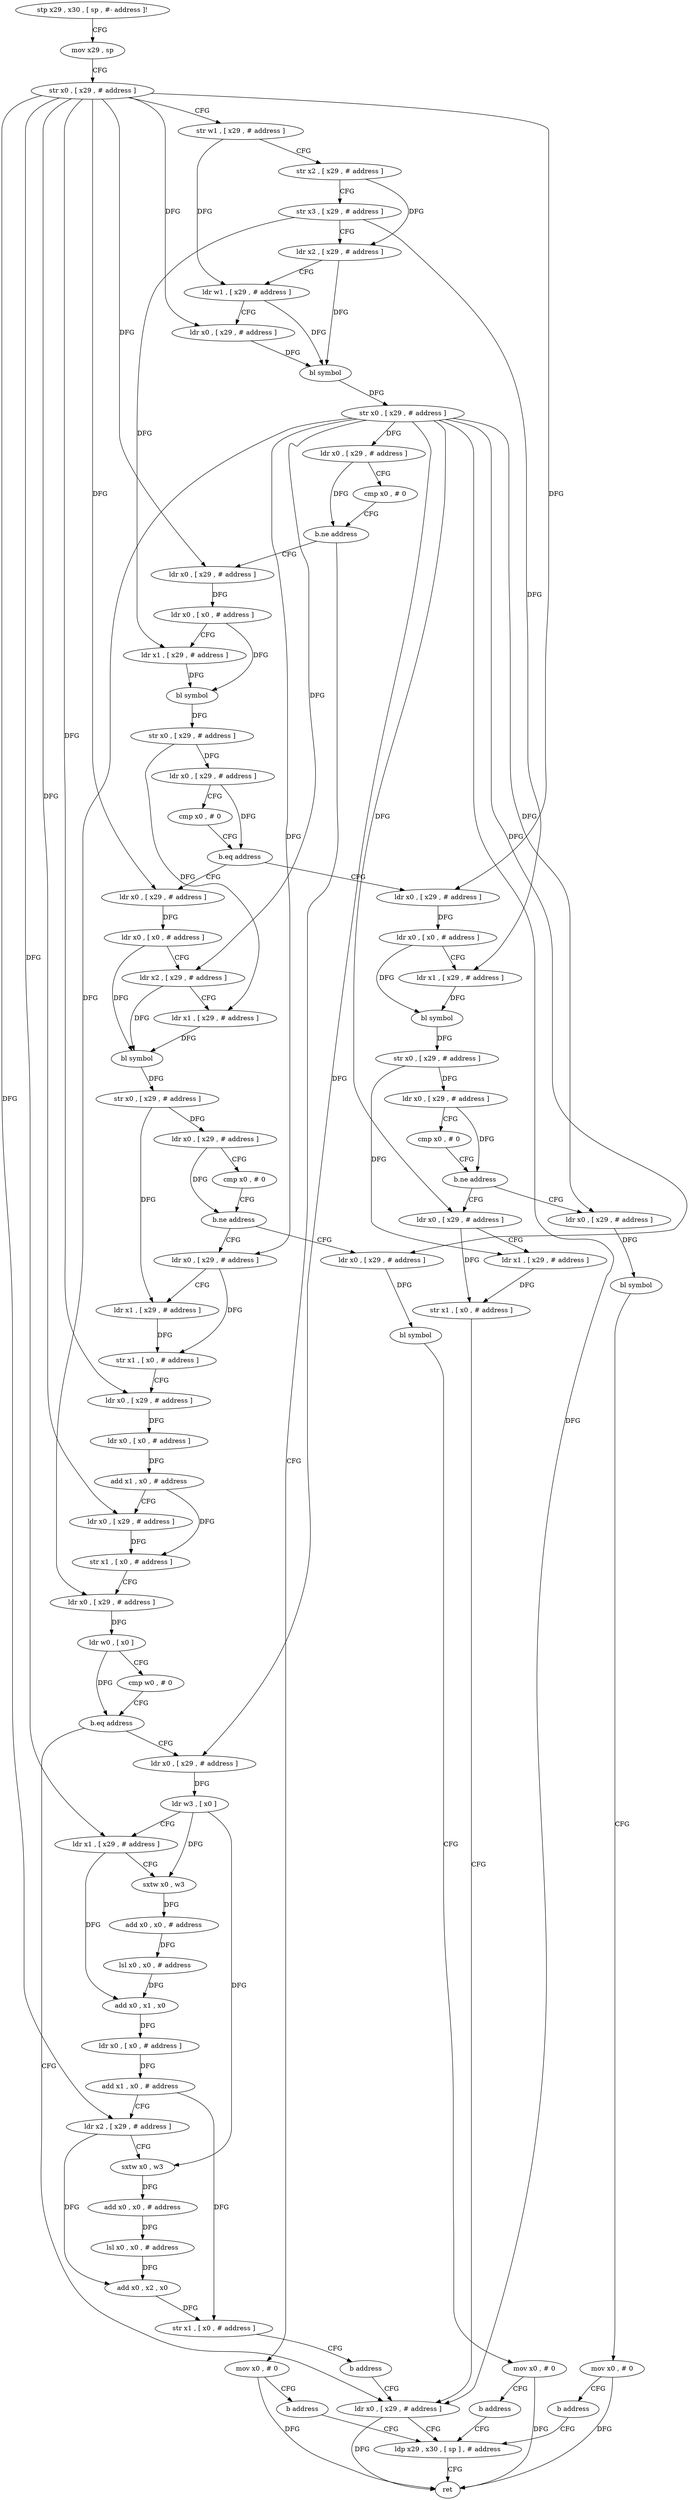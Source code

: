 digraph "func" {
"82604" [label = "stp x29 , x30 , [ sp , #- address ]!" ]
"82608" [label = "mov x29 , sp" ]
"82612" [label = "str x0 , [ x29 , # address ]" ]
"82616" [label = "str w1 , [ x29 , # address ]" ]
"82620" [label = "str x2 , [ x29 , # address ]" ]
"82624" [label = "str x3 , [ x29 , # address ]" ]
"82628" [label = "ldr x2 , [ x29 , # address ]" ]
"82632" [label = "ldr w1 , [ x29 , # address ]" ]
"82636" [label = "ldr x0 , [ x29 , # address ]" ]
"82640" [label = "bl symbol" ]
"82644" [label = "str x0 , [ x29 , # address ]" ]
"82648" [label = "ldr x0 , [ x29 , # address ]" ]
"82652" [label = "cmp x0 , # 0" ]
"82656" [label = "b.ne address" ]
"82668" [label = "ldr x0 , [ x29 , # address ]" ]
"82660" [label = "mov x0 , # 0" ]
"82672" [label = "ldr x0 , [ x0 , # address ]" ]
"82676" [label = "ldr x1 , [ x29 , # address ]" ]
"82680" [label = "bl symbol" ]
"82684" [label = "str x0 , [ x29 , # address ]" ]
"82688" [label = "ldr x0 , [ x29 , # address ]" ]
"82692" [label = "cmp x0 , # 0" ]
"82696" [label = "b.eq address" ]
"82864" [label = "ldr x0 , [ x29 , # address ]" ]
"82700" [label = "ldr x0 , [ x29 , # address ]" ]
"82664" [label = "b address" ]
"82928" [label = "ldp x29 , x30 , [ sp ] , # address" ]
"82868" [label = "ldr x0 , [ x0 , # address ]" ]
"82872" [label = "ldr x1 , [ x29 , # address ]" ]
"82876" [label = "bl symbol" ]
"82880" [label = "str x0 , [ x29 , # address ]" ]
"82884" [label = "ldr x0 , [ x29 , # address ]" ]
"82888" [label = "cmp x0 , # 0" ]
"82892" [label = "b.ne address" ]
"82912" [label = "ldr x0 , [ x29 , # address ]" ]
"82896" [label = "ldr x0 , [ x29 , # address ]" ]
"82704" [label = "ldr x0 , [ x0 , # address ]" ]
"82708" [label = "ldr x2 , [ x29 , # address ]" ]
"82712" [label = "ldr x1 , [ x29 , # address ]" ]
"82716" [label = "bl symbol" ]
"82720" [label = "str x0 , [ x29 , # address ]" ]
"82724" [label = "ldr x0 , [ x29 , # address ]" ]
"82728" [label = "cmp x0 , # 0" ]
"82732" [label = "b.ne address" ]
"82752" [label = "ldr x0 , [ x29 , # address ]" ]
"82736" [label = "ldr x0 , [ x29 , # address ]" ]
"82932" [label = "ret" ]
"82916" [label = "ldr x1 , [ x29 , # address ]" ]
"82920" [label = "str x1 , [ x0 , # address ]" ]
"82924" [label = "ldr x0 , [ x29 , # address ]" ]
"82900" [label = "bl symbol" ]
"82904" [label = "mov x0 , # 0" ]
"82908" [label = "b address" ]
"82756" [label = "ldr x1 , [ x29 , # address ]" ]
"82760" [label = "str x1 , [ x0 , # address ]" ]
"82764" [label = "ldr x0 , [ x29 , # address ]" ]
"82768" [label = "ldr x0 , [ x0 , # address ]" ]
"82772" [label = "add x1 , x0 , # address" ]
"82776" [label = "ldr x0 , [ x29 , # address ]" ]
"82780" [label = "str x1 , [ x0 , # address ]" ]
"82784" [label = "ldr x0 , [ x29 , # address ]" ]
"82788" [label = "ldr w0 , [ x0 ]" ]
"82792" [label = "cmp w0 , # 0" ]
"82796" [label = "b.eq address" ]
"82800" [label = "ldr x0 , [ x29 , # address ]" ]
"82740" [label = "bl symbol" ]
"82744" [label = "mov x0 , # 0" ]
"82748" [label = "b address" ]
"82804" [label = "ldr w3 , [ x0 ]" ]
"82808" [label = "ldr x1 , [ x29 , # address ]" ]
"82812" [label = "sxtw x0 , w3" ]
"82816" [label = "add x0 , x0 , # address" ]
"82820" [label = "lsl x0 , x0 , # address" ]
"82824" [label = "add x0 , x1 , x0" ]
"82828" [label = "ldr x0 , [ x0 , # address ]" ]
"82832" [label = "add x1 , x0 , # address" ]
"82836" [label = "ldr x2 , [ x29 , # address ]" ]
"82840" [label = "sxtw x0 , w3" ]
"82844" [label = "add x0 , x0 , # address" ]
"82848" [label = "lsl x0 , x0 , # address" ]
"82852" [label = "add x0 , x2 , x0" ]
"82856" [label = "str x1 , [ x0 , # address ]" ]
"82860" [label = "b address" ]
"82604" -> "82608" [ label = "CFG" ]
"82608" -> "82612" [ label = "CFG" ]
"82612" -> "82616" [ label = "CFG" ]
"82612" -> "82636" [ label = "DFG" ]
"82612" -> "82668" [ label = "DFG" ]
"82612" -> "82864" [ label = "DFG" ]
"82612" -> "82700" [ label = "DFG" ]
"82612" -> "82764" [ label = "DFG" ]
"82612" -> "82776" [ label = "DFG" ]
"82612" -> "82808" [ label = "DFG" ]
"82612" -> "82836" [ label = "DFG" ]
"82616" -> "82620" [ label = "CFG" ]
"82616" -> "82632" [ label = "DFG" ]
"82620" -> "82624" [ label = "CFG" ]
"82620" -> "82628" [ label = "DFG" ]
"82624" -> "82628" [ label = "CFG" ]
"82624" -> "82676" [ label = "DFG" ]
"82624" -> "82872" [ label = "DFG" ]
"82628" -> "82632" [ label = "CFG" ]
"82628" -> "82640" [ label = "DFG" ]
"82632" -> "82636" [ label = "CFG" ]
"82632" -> "82640" [ label = "DFG" ]
"82636" -> "82640" [ label = "DFG" ]
"82640" -> "82644" [ label = "DFG" ]
"82644" -> "82648" [ label = "DFG" ]
"82644" -> "82708" [ label = "DFG" ]
"82644" -> "82912" [ label = "DFG" ]
"82644" -> "82896" [ label = "DFG" ]
"82644" -> "82752" [ label = "DFG" ]
"82644" -> "82784" [ label = "DFG" ]
"82644" -> "82736" [ label = "DFG" ]
"82644" -> "82924" [ label = "DFG" ]
"82644" -> "82800" [ label = "DFG" ]
"82648" -> "82652" [ label = "CFG" ]
"82648" -> "82656" [ label = "DFG" ]
"82652" -> "82656" [ label = "CFG" ]
"82656" -> "82668" [ label = "CFG" ]
"82656" -> "82660" [ label = "CFG" ]
"82668" -> "82672" [ label = "DFG" ]
"82660" -> "82664" [ label = "CFG" ]
"82660" -> "82932" [ label = "DFG" ]
"82672" -> "82676" [ label = "CFG" ]
"82672" -> "82680" [ label = "DFG" ]
"82676" -> "82680" [ label = "DFG" ]
"82680" -> "82684" [ label = "DFG" ]
"82684" -> "82688" [ label = "DFG" ]
"82684" -> "82712" [ label = "DFG" ]
"82688" -> "82692" [ label = "CFG" ]
"82688" -> "82696" [ label = "DFG" ]
"82692" -> "82696" [ label = "CFG" ]
"82696" -> "82864" [ label = "CFG" ]
"82696" -> "82700" [ label = "CFG" ]
"82864" -> "82868" [ label = "DFG" ]
"82700" -> "82704" [ label = "DFG" ]
"82664" -> "82928" [ label = "CFG" ]
"82928" -> "82932" [ label = "CFG" ]
"82868" -> "82872" [ label = "CFG" ]
"82868" -> "82876" [ label = "DFG" ]
"82872" -> "82876" [ label = "DFG" ]
"82876" -> "82880" [ label = "DFG" ]
"82880" -> "82884" [ label = "DFG" ]
"82880" -> "82916" [ label = "DFG" ]
"82884" -> "82888" [ label = "CFG" ]
"82884" -> "82892" [ label = "DFG" ]
"82888" -> "82892" [ label = "CFG" ]
"82892" -> "82912" [ label = "CFG" ]
"82892" -> "82896" [ label = "CFG" ]
"82912" -> "82916" [ label = "CFG" ]
"82912" -> "82920" [ label = "DFG" ]
"82896" -> "82900" [ label = "DFG" ]
"82704" -> "82708" [ label = "CFG" ]
"82704" -> "82716" [ label = "DFG" ]
"82708" -> "82712" [ label = "CFG" ]
"82708" -> "82716" [ label = "DFG" ]
"82712" -> "82716" [ label = "DFG" ]
"82716" -> "82720" [ label = "DFG" ]
"82720" -> "82724" [ label = "DFG" ]
"82720" -> "82756" [ label = "DFG" ]
"82724" -> "82728" [ label = "CFG" ]
"82724" -> "82732" [ label = "DFG" ]
"82728" -> "82732" [ label = "CFG" ]
"82732" -> "82752" [ label = "CFG" ]
"82732" -> "82736" [ label = "CFG" ]
"82752" -> "82756" [ label = "CFG" ]
"82752" -> "82760" [ label = "DFG" ]
"82736" -> "82740" [ label = "DFG" ]
"82916" -> "82920" [ label = "DFG" ]
"82920" -> "82924" [ label = "CFG" ]
"82924" -> "82928" [ label = "CFG" ]
"82924" -> "82932" [ label = "DFG" ]
"82900" -> "82904" [ label = "CFG" ]
"82904" -> "82908" [ label = "CFG" ]
"82904" -> "82932" [ label = "DFG" ]
"82908" -> "82928" [ label = "CFG" ]
"82756" -> "82760" [ label = "DFG" ]
"82760" -> "82764" [ label = "CFG" ]
"82764" -> "82768" [ label = "DFG" ]
"82768" -> "82772" [ label = "DFG" ]
"82772" -> "82776" [ label = "CFG" ]
"82772" -> "82780" [ label = "DFG" ]
"82776" -> "82780" [ label = "DFG" ]
"82780" -> "82784" [ label = "CFG" ]
"82784" -> "82788" [ label = "DFG" ]
"82788" -> "82792" [ label = "CFG" ]
"82788" -> "82796" [ label = "DFG" ]
"82792" -> "82796" [ label = "CFG" ]
"82796" -> "82924" [ label = "CFG" ]
"82796" -> "82800" [ label = "CFG" ]
"82800" -> "82804" [ label = "DFG" ]
"82740" -> "82744" [ label = "CFG" ]
"82744" -> "82748" [ label = "CFG" ]
"82744" -> "82932" [ label = "DFG" ]
"82748" -> "82928" [ label = "CFG" ]
"82804" -> "82808" [ label = "CFG" ]
"82804" -> "82812" [ label = "DFG" ]
"82804" -> "82840" [ label = "DFG" ]
"82808" -> "82812" [ label = "CFG" ]
"82808" -> "82824" [ label = "DFG" ]
"82812" -> "82816" [ label = "DFG" ]
"82816" -> "82820" [ label = "DFG" ]
"82820" -> "82824" [ label = "DFG" ]
"82824" -> "82828" [ label = "DFG" ]
"82828" -> "82832" [ label = "DFG" ]
"82832" -> "82836" [ label = "CFG" ]
"82832" -> "82856" [ label = "DFG" ]
"82836" -> "82840" [ label = "CFG" ]
"82836" -> "82852" [ label = "DFG" ]
"82840" -> "82844" [ label = "DFG" ]
"82844" -> "82848" [ label = "DFG" ]
"82848" -> "82852" [ label = "DFG" ]
"82852" -> "82856" [ label = "DFG" ]
"82856" -> "82860" [ label = "CFG" ]
"82860" -> "82924" [ label = "CFG" ]
}
